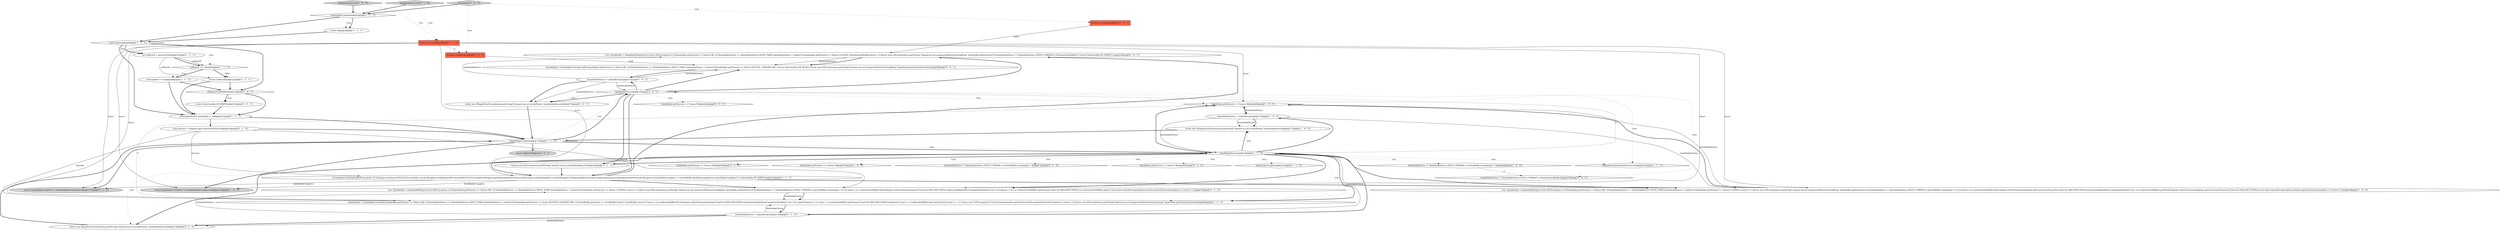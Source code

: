 digraph {
35 [style = filled, label = "handshake['0', '0', '1']", fillcolor = lightgray, shape = diamond image = "AAA0AAABBB3BBB"];
12 [style = filled, label = "handshakeInternal['1', '0', '0']", fillcolor = lightgray, shape = diamond image = "AAA0AAABBB1BBB"];
22 [style = filled, label = "int sniResult = processSNI()@@@7@@@['1', '1', '1']", fillcolor = white, shape = ellipse image = "AAA0AAABBB1BBB"];
11 [style = filled, label = "SSLEngineResult handshake = null@@@16@@@['1', '1', '1']", fillcolor = white, shape = ellipse image = "AAA0AAABBB1BBB"];
37 [style = filled, label = "handshakeStatus@@@18@@@['0', '0', '1']", fillcolor = white, shape = diamond image = "AAA0AAABBB3BBB"];
26 [style = filled, label = "long timeout = endpoint.getConnectionTimeout()@@@16@@@['0', '1', '0']", fillcolor = white, shape = ellipse image = "AAA1AAABBB2BBB"];
30 [style = filled, label = "return handshakeComplete? 0: handshakeInternal(async)@@@137@@@['0', '1', '0']", fillcolor = lightgray, shape = ellipse image = "AAA0AAABBB2BBB"];
9 [style = filled, label = "throw new IllegalStateException(sm.getString(\"channel.nio.ssl.invalidStatus\",handshakeStatus))@@@117@@@['1', '0', '0']", fillcolor = white, shape = ellipse image = "AAA0AAABBB1BBB"];
36 [style = filled, label = "{try {handshake = handshakeWrap(write)}catch (SSLException e) if (handshake.getStatus() == Status.OK) {if (handshakeStatus == HandshakeStatus.NEED_TASK) handshakeStatus = tasks()}if (handshake.getStatus() == Status.CLOSED) {flush(netOutBuffer)return -1}{throw new IOException(sm.getString(\"channel.nio.ssl.unexpectedStatusDuringWrap\",handshake.getStatus()))}if (handshakeStatus != HandshakeStatus.NEED_UNWRAP || (!flush(netOutBuffer))) {return SelectionKey.OP_WRITE}}@@@34@@@['0', '0', '1']", fillcolor = white, shape = ellipse image = "AAA0AAABBB3BBB"];
39 [style = filled, label = "{handshake = handshakeUnwrap(read)if (handshake.getStatus() == Status.OK) {if (handshakeStatus == HandshakeStatus.NEED_TASK) handshakeStatus = tasks()}if (handshake.getStatus() == Status.BUFFER_UNDERFLOW) {return SelectionKey.OP_READ}{throw new IOException(sm.getString(\"channel.nio.ssl.unexpectedStatusDuringWrap\",handshake.getStatus()))}break}@@@58@@@['0', '0', '1']", fillcolor = white, shape = ellipse image = "AAA0AAABBB3BBB"];
34 [style = filled, label = "handshake.getStatus() == Status.OK@@@44@@@['0', '0', '1']", fillcolor = white, shape = diamond image = "AAA0AAABBB3BBB"];
20 [style = filled, label = "handshakeComplete@@@32@@@['1', '1', '0']", fillcolor = white, shape = diamond image = "AAA0AAABBB1BBB"];
29 [style = filled, label = "{try {handshake = handshakeWrap()}catch (SSLException e) if (handshake.getStatus() == Status.OK) {if (handshakeStatus == HandshakeStatus.NEED_TASK) handshakeStatus = tasks()}if (handshake.getStatus() == Status.CLOSED) {return -1}{throw new IOException(sm.getString(\"channel.nio.ssl.unexpectedStatusDuringWrap\",handshake.getStatus()))}if (handshakeStatus != HandshakeStatus.NEED_UNWRAP || netOutBuffer.remaining() > 0) {if (async) {sc.write(netOutBuffer,Nio2Endpoint.toNio2Timeout(timeout),TimeUnit.MILLISECONDS,socket,handshakeWriteCompletionHandler)}{try {if (timeout > 0) {sc.write(netOutBuffer).get(timeout,TimeUnit.MILLISECONDS)}{sc.write(netOutBuffer).get()}}catch (InterruptedException|ExecutionException|TimeoutException e) }return 1}}@@@55@@@['0', '1', '0']", fillcolor = white, shape = ellipse image = "AAA0AAABBB2BBB"];
1 [style = filled, label = "{if (endpoint.hasNegotiableProtocols()) {if (sslEngine instanceof SSLUtil.ProtocolInfo) {socketWrapper.setNegotiatedProtocol(((SSLUtil.ProtocolInfo)sslEngine).getNegotiatedProtocol())}if (JreCompat.isJre9Available()) {socketWrapper.setNegotiatedProtocol(JreCompat.getInstance().getApplicationProtocol(sslEngine))}}handshakeComplete = !netOutBuffer.hasRemaining()return handshakeComplete? 0: SelectionKey.OP_WRITE}@@@22@@@['1', '1', '1']", fillcolor = white, shape = ellipse image = "AAA0AAABBB1BBB"];
6 [style = filled, label = "return handshakeComplete? 0: handshakeInternal(async)@@@120@@@['1', '0', '0']", fillcolor = lightgray, shape = ellipse image = "AAA0AAABBB1BBB"];
32 [style = filled, label = "handshake.getStatus() == Status.OK@@@96@@@['0', '1', '0']", fillcolor = white, shape = diamond image = "AAA0AAABBB2BBB"];
13 [style = filled, label = "boolean async@@@2@@@['1', '1', '0']", fillcolor = tomato, shape = box image = "AAA0AAABBB1BBB"];
8 [style = filled, label = "handshakeStatus != HandshakeStatus.NEED_UNWRAP || netOutBuffer.remaining() > 0@@@68@@@['1', '0', '0']", fillcolor = white, shape = diamond image = "AAA0AAABBB1BBB"];
25 [style = filled, label = "handshakeInternal['0', '1', '0']", fillcolor = lightgray, shape = diamond image = "AAA0AAABBB2BBB"];
45 [style = filled, label = "return 0@@@78@@@['0', '0', '1']", fillcolor = lightgray, shape = ellipse image = "AAA0AAABBB3BBB"];
4 [style = filled, label = "handshakeStatus@@@18@@@['1', '1', '0']", fillcolor = white, shape = diamond image = "AAA0AAABBB1BBB"];
3 [style = filled, label = "{handshake = handshakeUnwrap()if (handshake.getStatus() == Status.OK) {if (handshakeStatus == HandshakeStatus.NEED_TASK) handshakeStatus = tasks()}if (handshake.getStatus() == Status.BUFFER_UNDERFLOW) {if (netInBuffer.position() == netInBuffer.limit()) {netInBuffer.clear()}if (async) {sc.read(netInBuffer,Nio2Endpoint.toNio2Timeout(timeout),TimeUnit.MILLISECONDS,socket,handshakeReadCompletionHandler)}{try {int readif (timeout > 0) {read = sc.read(netInBuffer).get(timeout,TimeUnit.MILLISECONDS).intValue()}{read = sc.read(netInBuffer).get().intValue()}if (read == -1) {throw new EOFException()}}catch (InterruptedException|ExecutionException|TimeoutException e) }return 1}{throw new IOException(sm.getString(\"channel.nio.ssl.unexpectedStatusDuringUnwrap\",handshake.getStatus()))}break}@@@94@@@['1', '1', '0']", fillcolor = white, shape = ellipse image = "AAA0AAABBB1BBB"];
18 [style = filled, label = "!sniComplete@@@6@@@['1', '1', '1']", fillcolor = white, shape = diamond image = "AAA0AAABBB1BBB"];
15 [style = filled, label = "{handshakeStatus = tasks()break}@@@113@@@['1', '0', '0']", fillcolor = white, shape = ellipse image = "AAA0AAABBB1BBB"];
43 [style = filled, label = "return SelectionKey.OP_WRITE@@@15@@@['0', '0', '1']", fillcolor = white, shape = ellipse image = "AAA0AAABBB3BBB"];
44 [style = filled, label = "handshakeStatus != HandshakeStatus.NEED_UNWRAP || (!flush(netOutBuffer))@@@54@@@['0', '0', '1']", fillcolor = white, shape = diamond image = "AAA0AAABBB3BBB"];
21 [style = filled, label = "endpoint.hasNegotiableProtocols()@@@23@@@['1', '1', '1']", fillcolor = white, shape = diamond image = "AAA0AAABBB1BBB"];
23 [style = filled, label = "return sniResult@@@12@@@['1', '1', '1']", fillcolor = white, shape = ellipse image = "AAA0AAABBB1BBB"];
33 [style = filled, label = "boolean write@@@2@@@['0', '0', '1']", fillcolor = tomato, shape = box image = "AAA0AAABBB3BBB"];
31 [style = filled, label = "{handshakeStatus = tasks()break}@@@130@@@['0', '1', '0']", fillcolor = white, shape = ellipse image = "AAA0AAABBB2BBB"];
17 [style = filled, label = "handshakeComplete@@@3@@@['1', '1', '1']", fillcolor = white, shape = diamond image = "AAA0AAABBB1BBB"];
5 [style = filled, label = "!handshakeComplete@@@17@@@['1', '1', '1']", fillcolor = white, shape = diamond image = "AAA0AAABBB1BBB"];
14 [style = filled, label = "handshake.getStatus() == Status.OK@@@59@@@['1', '0', '0']", fillcolor = white, shape = diamond image = "AAA0AAABBB1BBB"];
2 [style = filled, label = "{try {handshake = handshakeWrap()}catch (SSLException e) if (handshake.getStatus() == Status.OK) {if (handshakeStatus == HandshakeStatus.NEED_TASK) handshakeStatus = tasks()}if (handshake.getStatus() == Status.CLOSED) {return -1}{throw new IOException(sm.getString(\"channel.nio.ssl.unexpectedStatusDuringWrap\",handshake.getStatus()))}if (handshakeStatus != HandshakeStatus.NEED_UNWRAP || netOutBuffer.remaining() > 0) {if (async) {sc.write(netOutBuffer,Nio2Endpoint.toNio2Timeout(endpoint.getConnectionTimeout()),TimeUnit.MILLISECONDS,socket,handshakeWriteCompletionHandler)}{try {sc.write(netOutBuffer).get(Nio2Endpoint.toNio2Timeout(endpoint.getConnectionTimeout()),TimeUnit.MILLISECONDS)}catch (InterruptedException|ExecutionException|TimeoutException e) }return 1}}@@@49@@@['1', '0', '0']", fillcolor = white, shape = ellipse image = "AAA0AAABBB1BBB"];
0 [style = filled, label = "return 0@@@4@@@['1', '1', '1']", fillcolor = white, shape = ellipse image = "AAA0AAABBB1BBB"];
38 [style = filled, label = "{handshakeStatus = tasks()break}@@@71@@@['0', '0', '1']", fillcolor = white, shape = ellipse image = "AAA0AAABBB3BBB"];
42 [style = filled, label = "throw new IllegalStateException(sm.getString(\"channel.nio.ssl.invalidStatus\",handshakeStatus))@@@75@@@['0', '0', '1']", fillcolor = white, shape = ellipse image = "AAA0AAABBB3BBB"];
19 [style = filled, label = "{throw new IOException(sm.getString(\"channel.nio.ssl.notHandshaking\"))}@@@19@@@['1', '1', '1']", fillcolor = white, shape = ellipse image = "AAA0AAABBB1BBB"];
41 [style = filled, label = "!flush(netOutBuffer)@@@15@@@['0', '0', '1']", fillcolor = white, shape = diamond image = "AAA0AAABBB3BBB"];
10 [style = filled, label = "handshake.getStatus() == Status.OK@@@60@@@['1', '0', '1']", fillcolor = white, shape = diamond image = "AAA0AAABBB1BBB"];
40 [style = filled, label = "boolean read@@@2@@@['0', '0', '1']", fillcolor = tomato, shape = box image = "AAA0AAABBB3BBB"];
28 [style = filled, label = "throw new IllegalStateException(sm.getString(\"channel.nio.ssl.invalidStatus\",handshakeStatus))@@@134@@@['0', '1', '0']", fillcolor = white, shape = ellipse image = "AAA0AAABBB2BBB"];
7 [style = filled, label = "sniResult == 0@@@8@@@['1', '1', '1']", fillcolor = white, shape = diamond image = "AAA0AAABBB1BBB"];
27 [style = filled, label = "handshakeStatus != HandshakeStatus.NEED_UNWRAP || netOutBuffer.remaining() > 0@@@74@@@['0', '1', '0']", fillcolor = white, shape = diamond image = "AAA0AAABBB2BBB"];
16 [style = filled, label = "sniComplete = true@@@9@@@['1', '1', '1']", fillcolor = white, shape = ellipse image = "AAA0AAABBB1BBB"];
24 [style = filled, label = "handshake.getStatus() == Status.OK@@@65@@@['0', '1', '0']", fillcolor = white, shape = diamond image = "AAA0AAABBB2BBB"];
7->23 [style = bold, label=""];
22->7 [style = solid, label="sniResult"];
1->30 [style = solid, label="handshakeComplete"];
43->11 [style = bold, label=""];
17->0 [style = dotted, label="true"];
31->3 [style = solid, label="handshakeStatus"];
4->21 [style = dotted, label="true"];
37->10 [style = dotted, label="true"];
5->4 [style = dotted, label="true"];
2->10 [style = bold, label=""];
25->17 [style = bold, label=""];
4->2 [style = bold, label=""];
15->2 [style = solid, label="handshakeStatus"];
37->19 [style = bold, label=""];
4->19 [style = bold, label=""];
25->13 [style = dotted, label="true"];
18->41 [style = bold, label=""];
18->7 [style = dotted, label="true"];
37->42 [style = bold, label=""];
4->9 [style = bold, label=""];
4->27 [style = dotted, label="true"];
38->42 [style = bold, label=""];
8->44 [style = dashed, label="0"];
4->9 [style = dotted, label="true"];
1->36 [style = bold, label=""];
10->15 [style = bold, label=""];
13->2 [style = solid, label="async"];
38->39 [style = solid, label="handshakeStatus"];
38->36 [style = solid, label="handshakeStatus"];
4->28 [style = dotted, label="true"];
37->44 [style = dotted, label="true"];
4->3 [style = bold, label=""];
1->2 [style = bold, label=""];
5->6 [style = bold, label=""];
38->37 [style = solid, label="handshakeStatus"];
15->9 [style = bold, label=""];
35->17 [style = bold, label=""];
16->41 [style = bold, label=""];
7->23 [style = dotted, label="false"];
13->3 [style = solid, label="async"];
11->26 [style = bold, label=""];
7->16 [style = bold, label=""];
1->29 [style = bold, label=""];
41->11 [style = bold, label=""];
42->5 [style = bold, label=""];
4->1 [style = bold, label=""];
5->37 [style = bold, label=""];
37->38 [style = bold, label=""];
31->28 [style = solid, label="handshakeStatus"];
4->31 [style = bold, label=""];
31->4 [style = solid, label="handshakeStatus"];
15->4 [style = solid, label="handshakeStatus"];
31->28 [style = bold, label=""];
4->32 [style = dotted, label="true"];
37->34 [style = dotted, label="true"];
22->23 [style = solid, label="sniResult"];
41->43 [style = dotted, label="true"];
26->3 [style = solid, label="timeout"];
29->3 [style = bold, label=""];
13->30 [style = solid, label="async"];
38->42 [style = solid, label="handshakeStatus"];
13->10 [style = solid, label="async"];
4->3 [style = dotted, label="true"];
2->10 [style = solid, label="handshakeStatus"];
18->22 [style = bold, label=""];
26->29 [style = solid, label="timeout"];
31->29 [style = solid, label="handshakeStatus"];
4->24 [style = dotted, label="true"];
5->4 [style = bold, label=""];
12->17 [style = bold, label=""];
5->45 [style = bold, label=""];
3->31 [style = bold, label=""];
26->1 [style = solid, label="timeout"];
33->36 [style = solid, label="write"];
35->40 [style = dotted, label="true"];
37->42 [style = dotted, label="true"];
4->14 [style = dotted, label="true"];
29->3 [style = solid, label="handshakeStatus"];
28->5 [style = bold, label=""];
15->10 [style = solid, label="handshakeStatus"];
4->10 [style = bold, label=""];
23->41 [style = bold, label=""];
37->1 [style = bold, label=""];
16->11 [style = bold, label=""];
9->5 [style = bold, label=""];
18->22 [style = dotted, label="true"];
7->16 [style = dotted, label="true"];
18->11 [style = bold, label=""];
17->0 [style = bold, label=""];
11->5 [style = bold, label=""];
4->20 [style = dotted, label="true"];
13->1 [style = solid, label="async"];
19->1 [style = bold, label=""];
15->9 [style = solid, label="handshakeStatus"];
35->33 [style = dotted, label="true"];
3->10 [style = dashed, label="0"];
41->43 [style = bold, label=""];
39->38 [style = bold, label=""];
12->13 [style = dotted, label="true"];
37->21 [style = dotted, label="true"];
23->11 [style = bold, label=""];
13->29 [style = solid, label="async"];
4->8 [style = dotted, label="true"];
1->6 [style = solid, label="handshakeComplete"];
37->36 [style = bold, label=""];
13->6 [style = solid, label="async"];
4->28 [style = bold, label=""];
37->39 [style = bold, label=""];
26->5 [style = bold, label=""];
5->30 [style = bold, label=""];
22->7 [style = bold, label=""];
4->37 [style = dashed, label="0"];
36->39 [style = solid, label="handshakeStatus"];
4->15 [style = bold, label=""];
4->29 [style = bold, label=""];
13->40 [style = dashed, label="0"];
0->18 [style = bold, label=""];
36->39 [style = bold, label=""];
40->39 [style = solid, label="read"];
5->37 [style = dotted, label="true"];
17->18 [style = bold, label=""];
}
